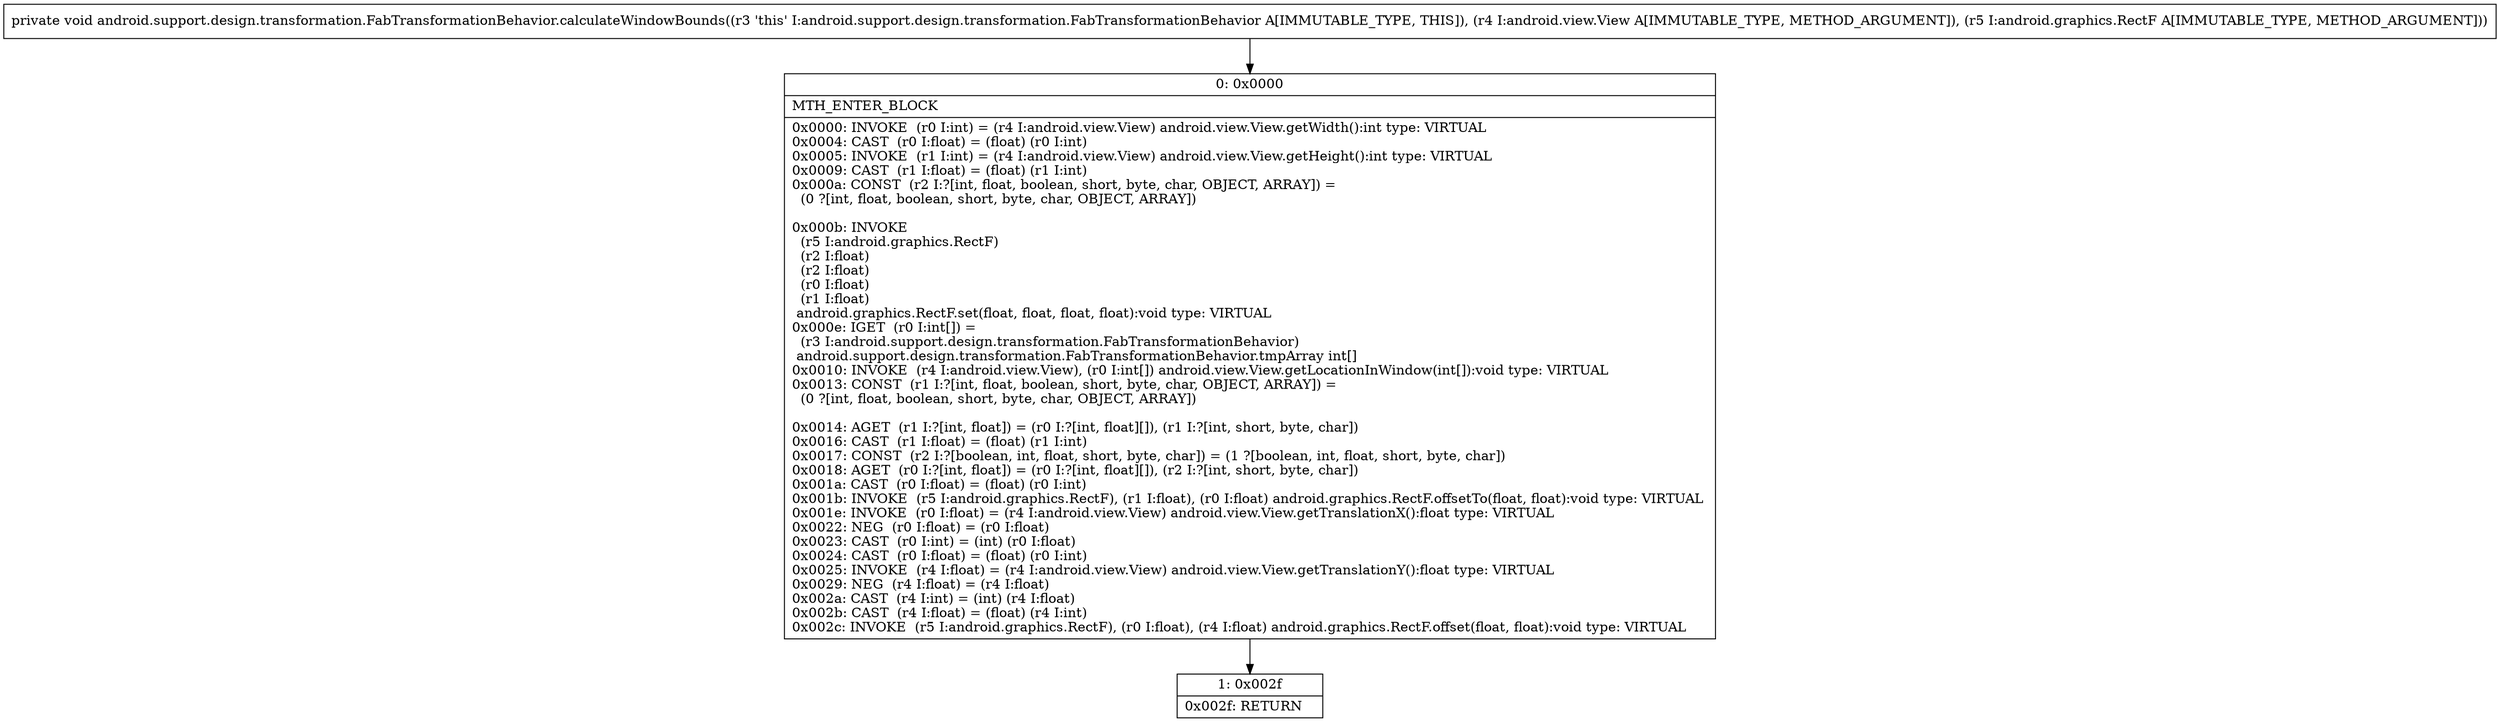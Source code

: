 digraph "CFG forandroid.support.design.transformation.FabTransformationBehavior.calculateWindowBounds(Landroid\/view\/View;Landroid\/graphics\/RectF;)V" {
Node_0 [shape=record,label="{0\:\ 0x0000|MTH_ENTER_BLOCK\l|0x0000: INVOKE  (r0 I:int) = (r4 I:android.view.View) android.view.View.getWidth():int type: VIRTUAL \l0x0004: CAST  (r0 I:float) = (float) (r0 I:int) \l0x0005: INVOKE  (r1 I:int) = (r4 I:android.view.View) android.view.View.getHeight():int type: VIRTUAL \l0x0009: CAST  (r1 I:float) = (float) (r1 I:int) \l0x000a: CONST  (r2 I:?[int, float, boolean, short, byte, char, OBJECT, ARRAY]) = \l  (0 ?[int, float, boolean, short, byte, char, OBJECT, ARRAY])\l \l0x000b: INVOKE  \l  (r5 I:android.graphics.RectF)\l  (r2 I:float)\l  (r2 I:float)\l  (r0 I:float)\l  (r1 I:float)\l android.graphics.RectF.set(float, float, float, float):void type: VIRTUAL \l0x000e: IGET  (r0 I:int[]) = \l  (r3 I:android.support.design.transformation.FabTransformationBehavior)\l android.support.design.transformation.FabTransformationBehavior.tmpArray int[] \l0x0010: INVOKE  (r4 I:android.view.View), (r0 I:int[]) android.view.View.getLocationInWindow(int[]):void type: VIRTUAL \l0x0013: CONST  (r1 I:?[int, float, boolean, short, byte, char, OBJECT, ARRAY]) = \l  (0 ?[int, float, boolean, short, byte, char, OBJECT, ARRAY])\l \l0x0014: AGET  (r1 I:?[int, float]) = (r0 I:?[int, float][]), (r1 I:?[int, short, byte, char]) \l0x0016: CAST  (r1 I:float) = (float) (r1 I:int) \l0x0017: CONST  (r2 I:?[boolean, int, float, short, byte, char]) = (1 ?[boolean, int, float, short, byte, char]) \l0x0018: AGET  (r0 I:?[int, float]) = (r0 I:?[int, float][]), (r2 I:?[int, short, byte, char]) \l0x001a: CAST  (r0 I:float) = (float) (r0 I:int) \l0x001b: INVOKE  (r5 I:android.graphics.RectF), (r1 I:float), (r0 I:float) android.graphics.RectF.offsetTo(float, float):void type: VIRTUAL \l0x001e: INVOKE  (r0 I:float) = (r4 I:android.view.View) android.view.View.getTranslationX():float type: VIRTUAL \l0x0022: NEG  (r0 I:float) = (r0 I:float) \l0x0023: CAST  (r0 I:int) = (int) (r0 I:float) \l0x0024: CAST  (r0 I:float) = (float) (r0 I:int) \l0x0025: INVOKE  (r4 I:float) = (r4 I:android.view.View) android.view.View.getTranslationY():float type: VIRTUAL \l0x0029: NEG  (r4 I:float) = (r4 I:float) \l0x002a: CAST  (r4 I:int) = (int) (r4 I:float) \l0x002b: CAST  (r4 I:float) = (float) (r4 I:int) \l0x002c: INVOKE  (r5 I:android.graphics.RectF), (r0 I:float), (r4 I:float) android.graphics.RectF.offset(float, float):void type: VIRTUAL \l}"];
Node_1 [shape=record,label="{1\:\ 0x002f|0x002f: RETURN   \l}"];
MethodNode[shape=record,label="{private void android.support.design.transformation.FabTransformationBehavior.calculateWindowBounds((r3 'this' I:android.support.design.transformation.FabTransformationBehavior A[IMMUTABLE_TYPE, THIS]), (r4 I:android.view.View A[IMMUTABLE_TYPE, METHOD_ARGUMENT]), (r5 I:android.graphics.RectF A[IMMUTABLE_TYPE, METHOD_ARGUMENT])) }"];
MethodNode -> Node_0;
Node_0 -> Node_1;
}

